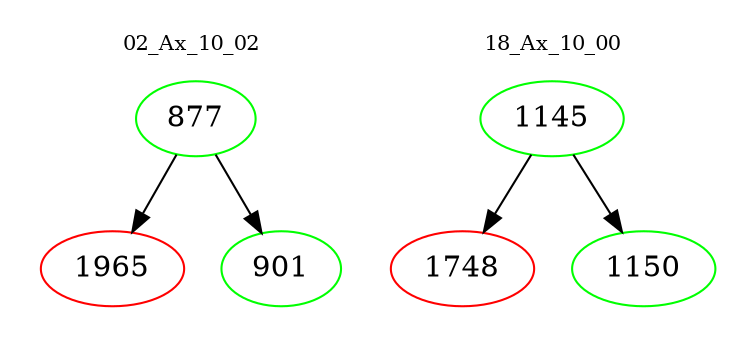 digraph{
subgraph cluster_0 {
color = white
label = "02_Ax_10_02";
fontsize=10;
T0_877 [label="877", color="green"]
T0_877 -> T0_1965 [color="black"]
T0_1965 [label="1965", color="red"]
T0_877 -> T0_901 [color="black"]
T0_901 [label="901", color="green"]
}
subgraph cluster_1 {
color = white
label = "18_Ax_10_00";
fontsize=10;
T1_1145 [label="1145", color="green"]
T1_1145 -> T1_1748 [color="black"]
T1_1748 [label="1748", color="red"]
T1_1145 -> T1_1150 [color="black"]
T1_1150 [label="1150", color="green"]
}
}
